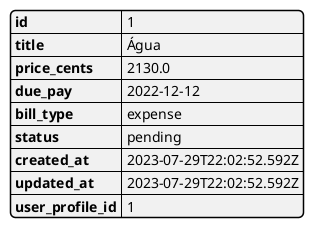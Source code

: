 !include <C4/C4_Container>

@startjson C4_Elements

  {"id":1,"title":"Água","price_cents":"2130.0","due_pay":"2022-12-12","bill_type":"expense","status":"pending","created_at":"2023-07-29T22:02:52.592Z","updated_at":"2023-07-29T22:02:52.592Z","user_profile_id":1}

@endjson
